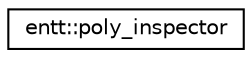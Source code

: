digraph "Graphical Class Hierarchy"
{
 // LATEX_PDF_SIZE
  edge [fontname="Helvetica",fontsize="10",labelfontname="Helvetica",labelfontsize="10"];
  node [fontname="Helvetica",fontsize="10",shape=record];
  rankdir="LR";
  Node0 [label="entt::poly_inspector",height=0.2,width=0.4,color="black", fillcolor="white", style="filled",URL="$structentt_1_1poly__inspector.html",tooltip="Inspector class used to infer the type of the virtual table."];
}
